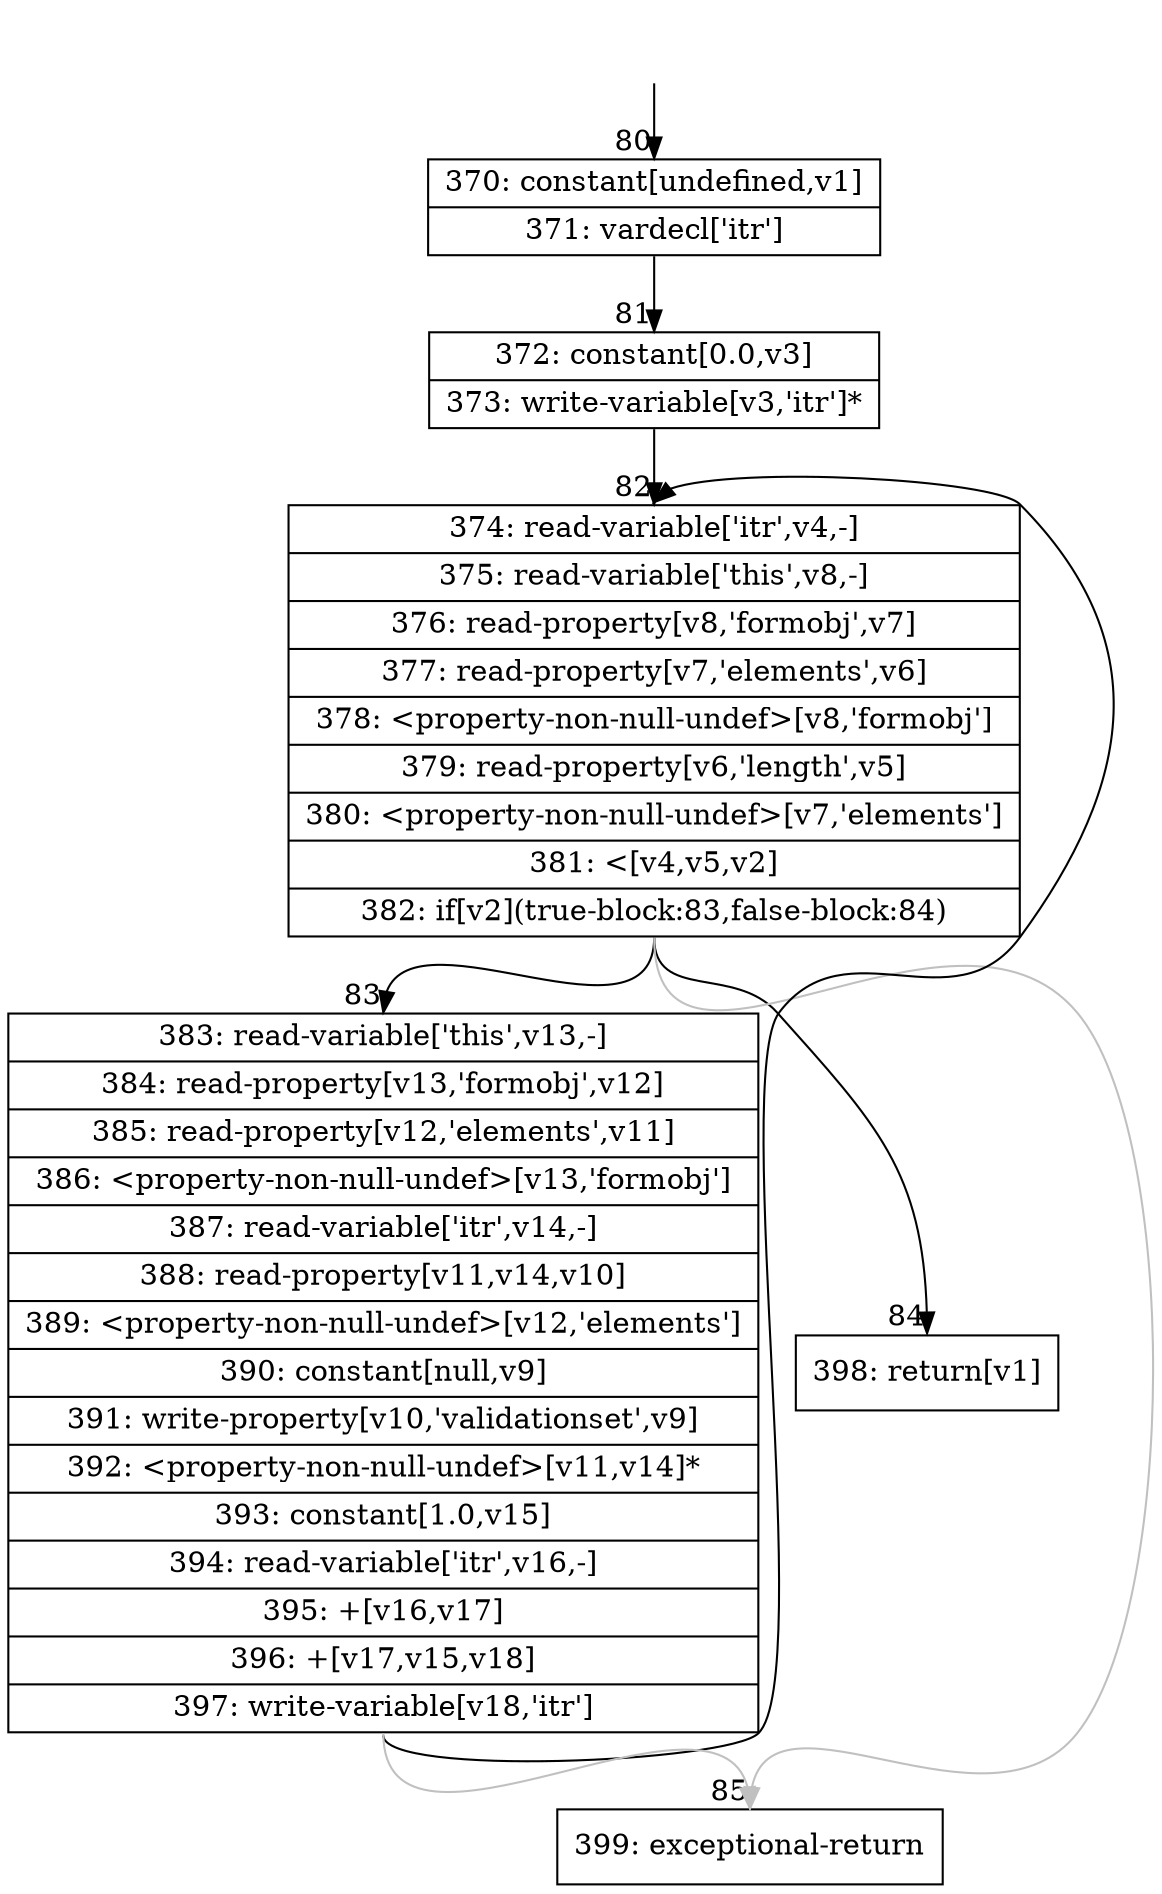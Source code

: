 digraph {
rankdir="TD"
BB_entry10[shape=none,label=""];
BB_entry10 -> BB80 [tailport=s, headport=n, headlabel="    80"]
BB80 [shape=record label="{370: constant[undefined,v1]|371: vardecl['itr']}" ] 
BB80 -> BB81 [tailport=s, headport=n, headlabel="      81"]
BB81 [shape=record label="{372: constant[0.0,v3]|373: write-variable[v3,'itr']*}" ] 
BB81 -> BB82 [tailport=s, headport=n, headlabel="      82"]
BB82 [shape=record label="{374: read-variable['itr',v4,-]|375: read-variable['this',v8,-]|376: read-property[v8,'formobj',v7]|377: read-property[v7,'elements',v6]|378: \<property-non-null-undef\>[v8,'formobj']|379: read-property[v6,'length',v5]|380: \<property-non-null-undef\>[v7,'elements']|381: \<[v4,v5,v2]|382: if[v2](true-block:83,false-block:84)}" ] 
BB82 -> BB83 [tailport=s, headport=n, headlabel="      83"]
BB82 -> BB84 [tailport=s, headport=n, headlabel="      84"]
BB82 -> BB85 [tailport=s, headport=n, color=gray, headlabel="      85"]
BB83 [shape=record label="{383: read-variable['this',v13,-]|384: read-property[v13,'formobj',v12]|385: read-property[v12,'elements',v11]|386: \<property-non-null-undef\>[v13,'formobj']|387: read-variable['itr',v14,-]|388: read-property[v11,v14,v10]|389: \<property-non-null-undef\>[v12,'elements']|390: constant[null,v9]|391: write-property[v10,'validationset',v9]|392: \<property-non-null-undef\>[v11,v14]*|393: constant[1.0,v15]|394: read-variable['itr',v16,-]|395: +[v16,v17]|396: +[v17,v15,v18]|397: write-variable[v18,'itr']}" ] 
BB83 -> BB82 [tailport=s, headport=n]
BB83 -> BB85 [tailport=s, headport=n, color=gray]
BB84 [shape=record label="{398: return[v1]}" ] 
BB85 [shape=record label="{399: exceptional-return}" ] 
//#$~ 150
}
